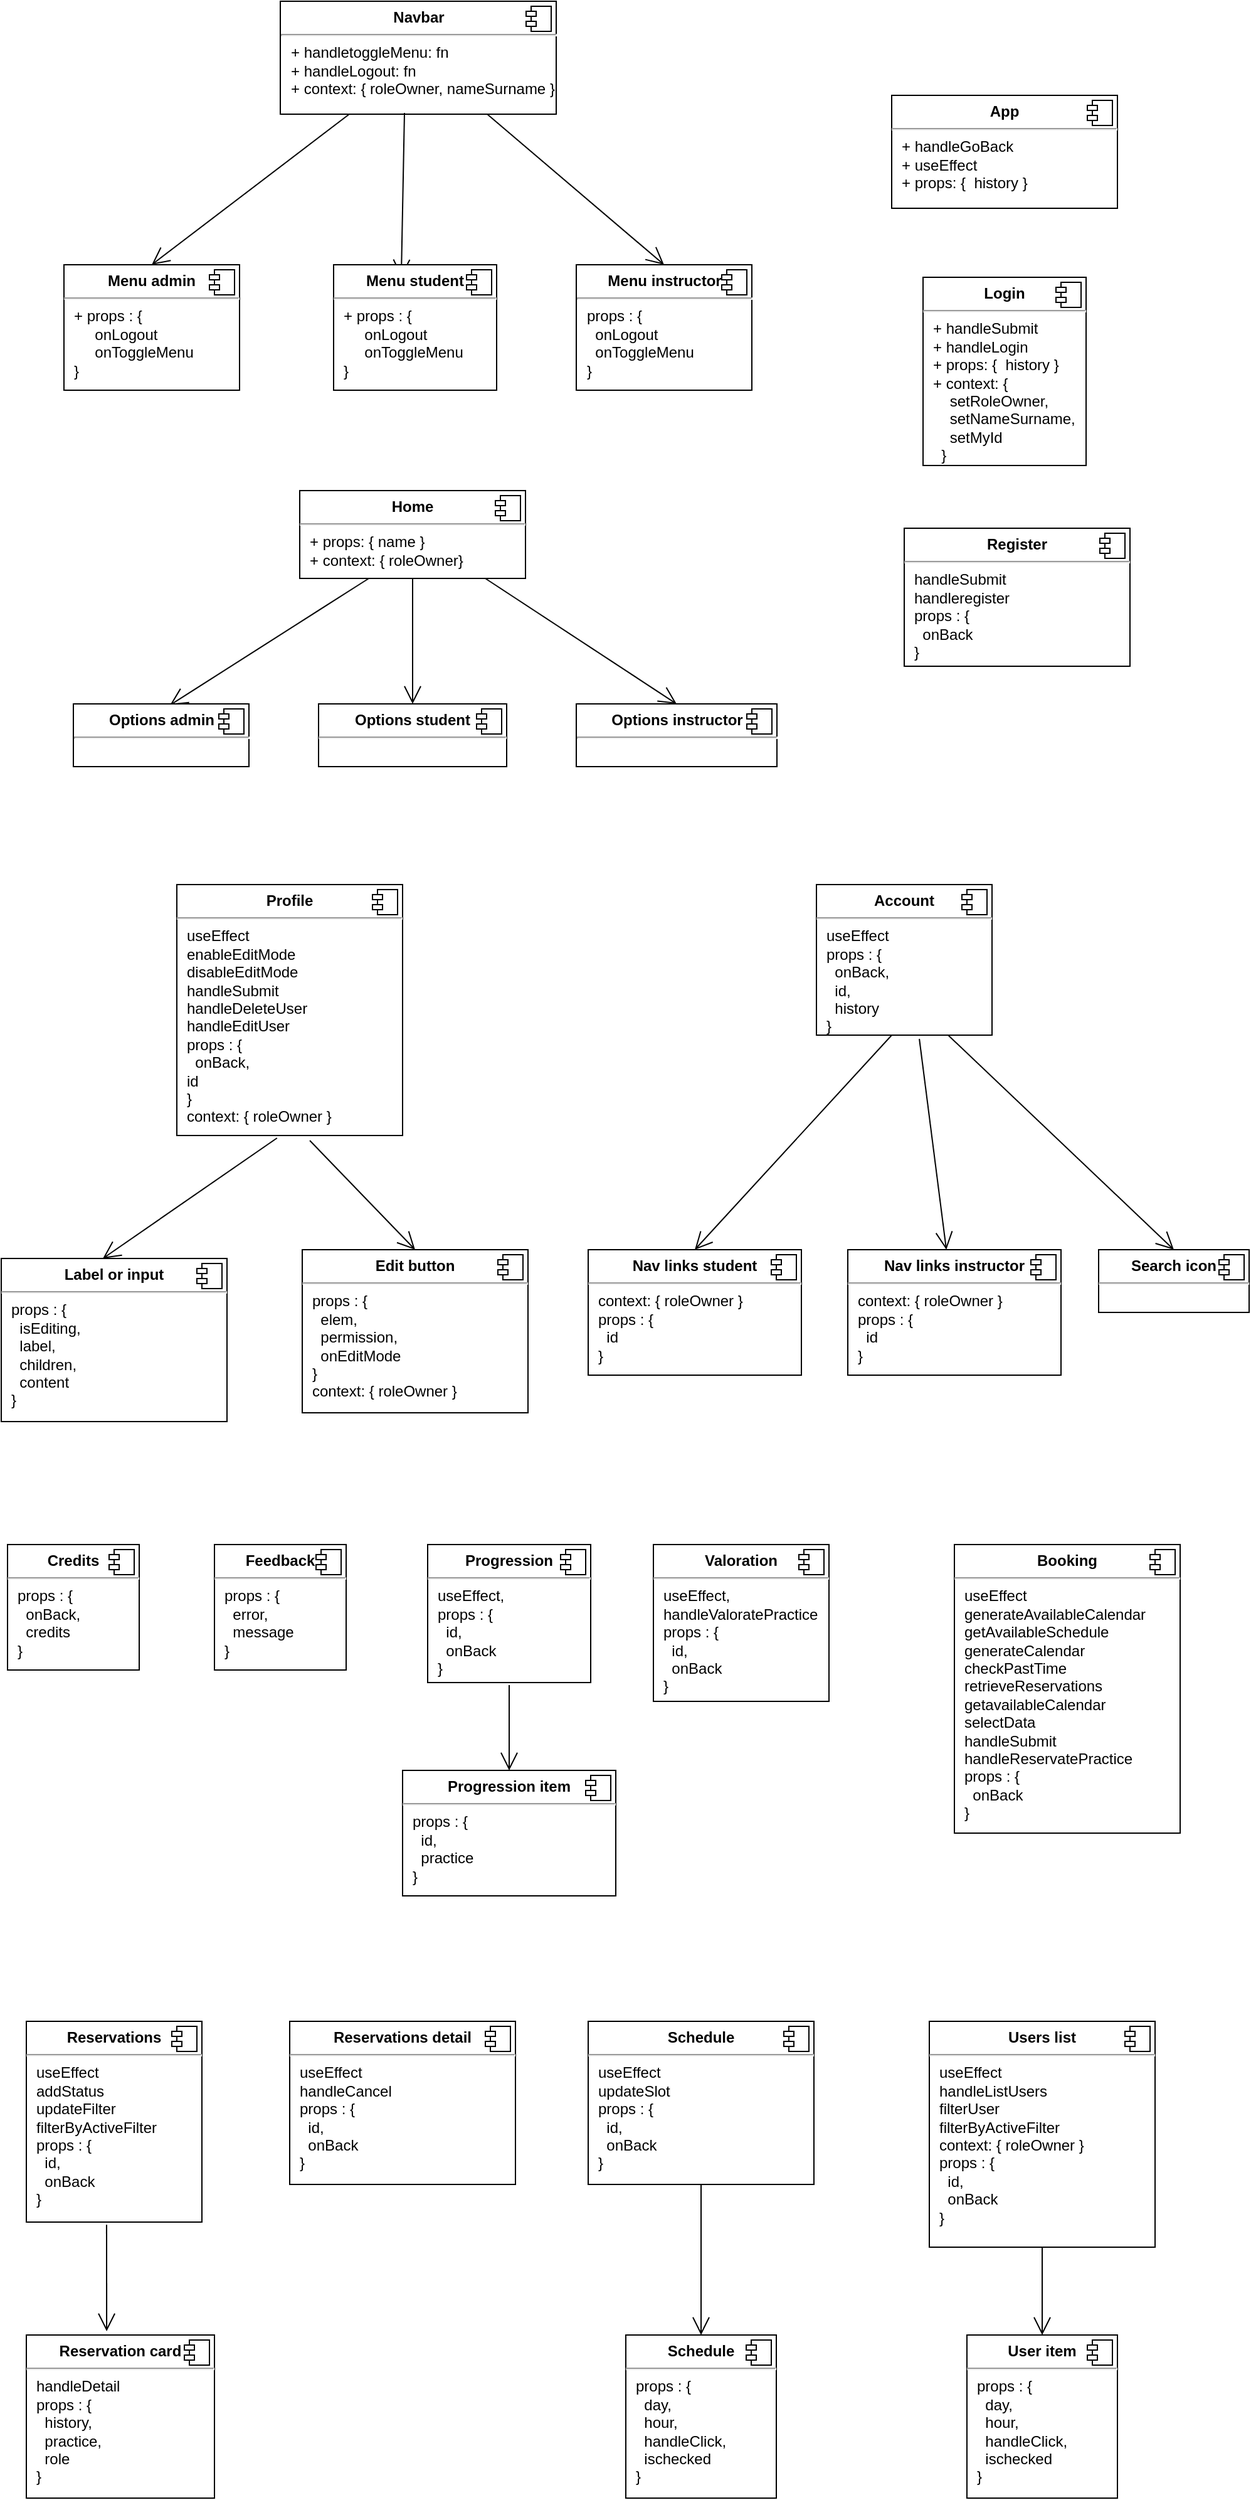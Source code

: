 <mxfile version="12.3.9" type="device" pages="1"><diagram id="Z98VoYcjGUyBBibV0hMM" name="Page-1"><mxGraphModel dx="2235" dy="1906" grid="1" gridSize="10" guides="1" tooltips="1" connect="1" arrows="1" fold="1" page="1" pageScale="1" pageWidth="827" pageHeight="1169" math="0" shadow="0"><root><mxCell id="0"/><mxCell id="1" parent="0"/><mxCell id="elDL3spGM0Mf7n4OHdPi-2" value="&lt;p style=&quot;margin: 0px ; margin-top: 6px ; text-align: center&quot;&gt;&lt;b&gt;Navbar&lt;/b&gt;&lt;/p&gt;&lt;hr&gt;&lt;p style=&quot;margin: 0px ; margin-left: 8px&quot;&gt;+ handletoggleMenu: fn&lt;br&gt;+ handleLogout: fn&lt;/p&gt;&lt;p style=&quot;margin: 0px ; margin-left: 8px&quot;&gt;+ context: { roleOwner, nameSurname }&lt;/p&gt;" style="align=left;overflow=fill;html=1;" vertex="1" parent="1"><mxGeometry x="82.5" y="-120" width="220" height="90" as="geometry"/></mxCell><mxCell id="elDL3spGM0Mf7n4OHdPi-3" value="" style="shape=component;jettyWidth=8;jettyHeight=4;" vertex="1" parent="elDL3spGM0Mf7n4OHdPi-2"><mxGeometry x="1" width="20" height="20" relative="1" as="geometry"><mxPoint x="-24" y="4" as="offset"/></mxGeometry></mxCell><mxCell id="elDL3spGM0Mf7n4OHdPi-24" value="" style="endArrow=open;endFill=1;endSize=12;html=1;exitX=0.45;exitY=0.989;exitDx=0;exitDy=0;exitPerimeter=0;entryX=0.415;entryY=0.1;entryDx=0;entryDy=0;entryPerimeter=0;" edge="1" parent="1" source="elDL3spGM0Mf7n4OHdPi-2" target="elDL3spGM0Mf7n4OHdPi-60"><mxGeometry width="160" relative="1" as="geometry"><mxPoint x="20" y="290" as="sourcePoint"/><mxPoint x="180" y="170" as="targetPoint"/></mxGeometry></mxCell><mxCell id="elDL3spGM0Mf7n4OHdPi-25" value="" style="endArrow=open;endFill=1;endSize=12;html=1;exitX=0.25;exitY=1;exitDx=0;exitDy=0;entryX=0.5;entryY=0;entryDx=0;entryDy=0;" edge="1" parent="1" source="elDL3spGM0Mf7n4OHdPi-2" target="elDL3spGM0Mf7n4OHdPi-66"><mxGeometry width="160" relative="1" as="geometry"><mxPoint x="20" y="310" as="sourcePoint"/><mxPoint x="70" y="170" as="targetPoint"/></mxGeometry></mxCell><mxCell id="elDL3spGM0Mf7n4OHdPi-27" value="" style="endArrow=open;endFill=1;endSize=12;html=1;exitX=0.75;exitY=1;exitDx=0;exitDy=0;entryX=0.5;entryY=0;entryDx=0;entryDy=0;" edge="1" parent="1" source="elDL3spGM0Mf7n4OHdPi-2" target="elDL3spGM0Mf7n4OHdPi-62"><mxGeometry width="160" relative="1" as="geometry"><mxPoint x="191" y="129.01" as="sourcePoint"/><mxPoint x="290" y="170" as="targetPoint"/></mxGeometry></mxCell><mxCell id="elDL3spGM0Mf7n4OHdPi-28" value="&lt;p style=&quot;margin: 0px ; margin-top: 6px ; text-align: center&quot;&gt;&lt;b&gt;Home&lt;/b&gt;&lt;/p&gt;&lt;hr&gt;&lt;p style=&quot;margin: 0px ; margin-left: 8px&quot;&gt;+ props: { name }&lt;br&gt;&lt;/p&gt;&lt;p style=&quot;margin: 0px ; margin-left: 8px&quot;&gt;+ context: { roleOwner}&lt;/p&gt;" style="align=left;overflow=fill;html=1;" vertex="1" parent="1"><mxGeometry x="98" y="270" width="180" height="70" as="geometry"/></mxCell><mxCell id="elDL3spGM0Mf7n4OHdPi-29" value="" style="shape=component;jettyWidth=8;jettyHeight=4;" vertex="1" parent="elDL3spGM0Mf7n4OHdPi-28"><mxGeometry x="1" width="20" height="20" relative="1" as="geometry"><mxPoint x="-24" y="4" as="offset"/></mxGeometry></mxCell><mxCell id="elDL3spGM0Mf7n4OHdPi-51" value="" style="endArrow=open;endFill=1;endSize=12;html=1;exitX=0.306;exitY=1;exitDx=0;exitDy=0;entryX=0.55;entryY=0.02;entryDx=0;entryDy=0;entryPerimeter=0;exitPerimeter=0;" edge="1" parent="1" source="elDL3spGM0Mf7n4OHdPi-28" target="elDL3spGM0Mf7n4OHdPi-68"><mxGeometry width="160" relative="1" as="geometry"><mxPoint x="137.5" y="400" as="sourcePoint"/><mxPoint x="70" y="440" as="targetPoint"/></mxGeometry></mxCell><mxCell id="elDL3spGM0Mf7n4OHdPi-52" value="" style="endArrow=open;endFill=1;endSize=12;html=1;exitX=0.5;exitY=1;exitDx=0;exitDy=0;entryX=0.5;entryY=0;entryDx=0;entryDy=0;" edge="1" parent="1" source="elDL3spGM0Mf7n4OHdPi-28" target="elDL3spGM0Mf7n4OHdPi-72"><mxGeometry width="160" relative="1" as="geometry"><mxPoint x="195" y="400" as="sourcePoint"/><mxPoint x="195" y="440" as="targetPoint"/></mxGeometry></mxCell><mxCell id="elDL3spGM0Mf7n4OHdPi-53" value="" style="endArrow=open;endFill=1;endSize=12;html=1;exitX=0.822;exitY=1;exitDx=0;exitDy=0;entryX=0.5;entryY=0;entryDx=0;entryDy=0;exitPerimeter=0;" edge="1" parent="1" source="elDL3spGM0Mf7n4OHdPi-28" target="elDL3spGM0Mf7n4OHdPi-70"><mxGeometry width="160" relative="1" as="geometry"><mxPoint x="175" y="150" as="sourcePoint"/><mxPoint x="338" y="440" as="targetPoint"/></mxGeometry></mxCell><mxCell id="elDL3spGM0Mf7n4OHdPi-60" value="&lt;p style=&quot;margin: 0px ; margin-top: 6px ; text-align: center&quot;&gt;&lt;b&gt;Menu student&lt;/b&gt;&lt;/p&gt;&lt;hr&gt;&lt;p style=&quot;margin: 0px ; margin-left: 8px&quot;&gt;+ props : {&lt;/p&gt;&lt;p style=&quot;margin: 0px ; margin-left: 8px&quot;&gt;&amp;nbsp; &amp;nbsp; &amp;nbsp;onLogout&lt;/p&gt;&lt;p style=&quot;margin: 0px ; margin-left: 8px&quot;&gt;&amp;nbsp; &amp;nbsp; &amp;nbsp;onToggleMenu&lt;/p&gt;&lt;p style=&quot;margin: 0px ; margin-left: 8px&quot;&gt;}&lt;/p&gt;" style="align=left;overflow=fill;html=1;" vertex="1" parent="1"><mxGeometry x="125" y="90" width="130" height="100" as="geometry"/></mxCell><mxCell id="elDL3spGM0Mf7n4OHdPi-61" value="" style="shape=component;jettyWidth=8;jettyHeight=4;" vertex="1" parent="elDL3spGM0Mf7n4OHdPi-60"><mxGeometry x="1" width="20" height="20" relative="1" as="geometry"><mxPoint x="-24" y="4" as="offset"/></mxGeometry></mxCell><mxCell id="elDL3spGM0Mf7n4OHdPi-62" value="&lt;p style=&quot;margin: 0px ; margin-top: 6px ; text-align: center&quot;&gt;&lt;b&gt;Menu instructor&lt;/b&gt;&lt;/p&gt;&lt;hr&gt;&lt;p style=&quot;margin: 0px ; margin-left: 8px&quot;&gt;props : {&lt;/p&gt;&lt;p style=&quot;margin: 0px ; margin-left: 8px&quot;&gt;&amp;nbsp; onLogout&lt;/p&gt;&lt;p style=&quot;margin: 0px ; margin-left: 8px&quot;&gt;&amp;nbsp; onToggleMenu&lt;/p&gt;&lt;p style=&quot;margin: 0px ; margin-left: 8px&quot;&gt;}&lt;/p&gt;" style="align=left;overflow=fill;html=1;" vertex="1" parent="1"><mxGeometry x="318.5" y="90" width="140" height="100" as="geometry"/></mxCell><mxCell id="elDL3spGM0Mf7n4OHdPi-63" value="" style="shape=component;jettyWidth=8;jettyHeight=4;" vertex="1" parent="elDL3spGM0Mf7n4OHdPi-62"><mxGeometry x="1" width="20" height="20" relative="1" as="geometry"><mxPoint x="-24" y="4" as="offset"/></mxGeometry></mxCell><mxCell id="elDL3spGM0Mf7n4OHdPi-66" value="&lt;p style=&quot;margin: 0px ; margin-top: 6px ; text-align: center&quot;&gt;&lt;b&gt;Menu admin&lt;/b&gt;&lt;/p&gt;&lt;hr&gt;&lt;p style=&quot;margin: 0px ; margin-left: 8px&quot;&gt;+ props : {&lt;/p&gt;&lt;p style=&quot;margin: 0px ; margin-left: 8px&quot;&gt;&amp;nbsp; &amp;nbsp; &amp;nbsp;onLogout&lt;/p&gt;&lt;p style=&quot;margin: 0px ; margin-left: 8px&quot;&gt;&amp;nbsp; &amp;nbsp; &amp;nbsp;onToggleMenu&lt;/p&gt;&lt;p style=&quot;margin: 0px ; margin-left: 8px&quot;&gt;}&lt;/p&gt;" style="align=left;overflow=fill;html=1;" vertex="1" parent="1"><mxGeometry x="-90" y="90" width="140" height="100" as="geometry"/></mxCell><mxCell id="elDL3spGM0Mf7n4OHdPi-67" value="" style="shape=component;jettyWidth=8;jettyHeight=4;" vertex="1" parent="elDL3spGM0Mf7n4OHdPi-66"><mxGeometry x="1" width="20" height="20" relative="1" as="geometry"><mxPoint x="-24" y="4" as="offset"/></mxGeometry></mxCell><mxCell id="elDL3spGM0Mf7n4OHdPi-68" value="&lt;p style=&quot;margin: 0px ; margin-top: 6px ; text-align: center&quot;&gt;&lt;b&gt;Options admin&lt;/b&gt;&lt;/p&gt;&lt;hr&gt;&lt;p style=&quot;margin: 0px ; margin-left: 8px&quot;&gt;&lt;br&gt;&lt;/p&gt;" style="align=left;overflow=fill;html=1;" vertex="1" parent="1"><mxGeometry x="-82.5" y="440" width="140" height="50" as="geometry"/></mxCell><mxCell id="elDL3spGM0Mf7n4OHdPi-69" value="" style="shape=component;jettyWidth=8;jettyHeight=4;" vertex="1" parent="elDL3spGM0Mf7n4OHdPi-68"><mxGeometry x="1" width="20" height="20" relative="1" as="geometry"><mxPoint x="-24" y="4" as="offset"/></mxGeometry></mxCell><mxCell id="elDL3spGM0Mf7n4OHdPi-70" value="&lt;p style=&quot;margin: 0px ; margin-top: 6px ; text-align: center&quot;&gt;&lt;b&gt;Options instructor&lt;/b&gt;&lt;/p&gt;&lt;hr&gt;&lt;p style=&quot;margin: 0px ; margin-left: 8px&quot;&gt;&lt;br&gt;&lt;/p&gt;" style="align=left;overflow=fill;html=1;" vertex="1" parent="1"><mxGeometry x="318.5" y="440" width="160" height="50" as="geometry"/></mxCell><mxCell id="elDL3spGM0Mf7n4OHdPi-71" value="" style="shape=component;jettyWidth=8;jettyHeight=4;" vertex="1" parent="elDL3spGM0Mf7n4OHdPi-70"><mxGeometry x="1" width="20" height="20" relative="1" as="geometry"><mxPoint x="-24" y="4" as="offset"/></mxGeometry></mxCell><mxCell id="elDL3spGM0Mf7n4OHdPi-72" value="&lt;p style=&quot;margin: 0px ; margin-top: 6px ; text-align: center&quot;&gt;&lt;b&gt;Options student&lt;/b&gt;&lt;/p&gt;&lt;hr&gt;&lt;p style=&quot;margin: 0px ; margin-left: 8px&quot;&gt;&lt;br&gt;&lt;/p&gt;" style="align=left;overflow=fill;html=1;" vertex="1" parent="1"><mxGeometry x="113" y="440" width="150" height="50" as="geometry"/></mxCell><mxCell id="elDL3spGM0Mf7n4OHdPi-73" value="" style="shape=component;jettyWidth=8;jettyHeight=4;" vertex="1" parent="elDL3spGM0Mf7n4OHdPi-72"><mxGeometry x="1" width="20" height="20" relative="1" as="geometry"><mxPoint x="-24" y="4" as="offset"/></mxGeometry></mxCell><mxCell id="elDL3spGM0Mf7n4OHdPi-75" value="&lt;p style=&quot;margin: 0px ; margin-top: 6px ; text-align: center&quot;&gt;&lt;b&gt;Login&lt;/b&gt;&lt;/p&gt;&lt;hr&gt;&lt;p style=&quot;margin: 0px ; margin-left: 8px&quot;&gt;+ handleSubmit&lt;/p&gt;&lt;p style=&quot;margin: 0px ; margin-left: 8px&quot;&gt;+ handleLogin&lt;/p&gt;&lt;p style=&quot;margin: 0px ; margin-left: 8px&quot;&gt;+ props: {&amp;nbsp; history }&lt;br&gt;&lt;/p&gt;&lt;p style=&quot;margin: 0px ; margin-left: 8px&quot;&gt;+ context: {&lt;/p&gt;&lt;p style=&quot;margin: 0px ; margin-left: 8px&quot;&gt;&amp;nbsp; &amp;nbsp; setRoleOwner,&lt;/p&gt;&lt;p style=&quot;margin: 0px ; margin-left: 8px&quot;&gt;&amp;nbsp; &amp;nbsp; setNameSurname,&lt;/p&gt;&lt;p style=&quot;margin: 0px ; margin-left: 8px&quot;&gt;&amp;nbsp; &amp;nbsp; setMyId&lt;/p&gt;&lt;p style=&quot;margin: 0px ; margin-left: 8px&quot;&gt;&amp;nbsp; }&lt;/p&gt;" style="align=left;overflow=fill;html=1;" vertex="1" parent="1"><mxGeometry x="595" y="100" width="130" height="150" as="geometry"/></mxCell><mxCell id="elDL3spGM0Mf7n4OHdPi-76" value="" style="shape=component;jettyWidth=8;jettyHeight=4;" vertex="1" parent="elDL3spGM0Mf7n4OHdPi-75"><mxGeometry x="1" width="20" height="20" relative="1" as="geometry"><mxPoint x="-24" y="4" as="offset"/></mxGeometry></mxCell><mxCell id="elDL3spGM0Mf7n4OHdPi-77" value="&lt;p style=&quot;margin: 0px ; margin-top: 6px ; text-align: center&quot;&gt;&lt;b&gt;App&lt;/b&gt;&lt;/p&gt;&lt;hr&gt;&lt;p style=&quot;margin: 0px ; margin-left: 8px&quot;&gt;+ handleGoBack&lt;/p&gt;&lt;p style=&quot;margin: 0px ; margin-left: 8px&quot;&gt;+ useEffect&lt;/p&gt;&lt;p style=&quot;margin: 0px ; margin-left: 8px&quot;&gt;+ props: {&amp;nbsp; history }&lt;br&gt;&lt;/p&gt;&lt;p style=&quot;margin: 0px ; margin-left: 8px&quot;&gt;&lt;br&gt;&lt;/p&gt;" style="align=left;overflow=fill;html=1;" vertex="1" parent="1"><mxGeometry x="570" y="-45" width="180" height="90" as="geometry"/></mxCell><mxCell id="elDL3spGM0Mf7n4OHdPi-78" value="" style="shape=component;jettyWidth=8;jettyHeight=4;" vertex="1" parent="elDL3spGM0Mf7n4OHdPi-77"><mxGeometry x="1" width="20" height="20" relative="1" as="geometry"><mxPoint x="-24" y="4" as="offset"/></mxGeometry></mxCell><mxCell id="elDL3spGM0Mf7n4OHdPi-82" value="&lt;p style=&quot;margin: 0px ; margin-top: 6px ; text-align: center&quot;&gt;&lt;b&gt;Register&lt;/b&gt;&lt;/p&gt;&lt;hr&gt;&lt;p style=&quot;margin: 0px 0px 0px 8px&quot;&gt;handleSubmit&lt;/p&gt;&lt;p style=&quot;margin: 0px 0px 0px 8px&quot;&gt;handleregister&lt;/p&gt;&lt;p style=&quot;margin: 0px 0px 0px 8px&quot;&gt;props : {&lt;/p&gt;&lt;p style=&quot;margin: 0px 0px 0px 8px&quot;&gt;&amp;nbsp; onBack&lt;/p&gt;&lt;p style=&quot;margin: 0px 0px 0px 8px&quot;&gt;}&lt;/p&gt;&lt;p style=&quot;margin: 0px ; margin-left: 8px&quot;&gt;&lt;br&gt;&lt;/p&gt;" style="align=left;overflow=fill;html=1;" vertex="1" parent="1"><mxGeometry x="580" y="300" width="180" height="110" as="geometry"/></mxCell><mxCell id="elDL3spGM0Mf7n4OHdPi-83" value="" style="shape=component;jettyWidth=8;jettyHeight=4;" vertex="1" parent="elDL3spGM0Mf7n4OHdPi-82"><mxGeometry x="1" width="20" height="20" relative="1" as="geometry"><mxPoint x="-24" y="4" as="offset"/></mxGeometry></mxCell><mxCell id="elDL3spGM0Mf7n4OHdPi-84" value="&lt;p style=&quot;margin: 0px ; margin-top: 6px ; text-align: center&quot;&gt;&lt;b&gt;Account&lt;/b&gt;&lt;/p&gt;&lt;hr&gt;&lt;p style=&quot;margin: 0px 0px 0px 8px&quot;&gt;useEffect&lt;/p&gt;&lt;p style=&quot;margin: 0px 0px 0px 8px&quot;&gt;props : {&lt;/p&gt;&lt;p style=&quot;margin: 0px 0px 0px 8px&quot;&gt;&amp;nbsp; onBack,&lt;/p&gt;&lt;p style=&quot;margin: 0px 0px 0px 8px&quot;&gt;&amp;nbsp; id,&lt;/p&gt;&lt;p style=&quot;margin: 0px 0px 0px 8px&quot;&gt;&amp;nbsp; history&lt;/p&gt;&lt;p style=&quot;margin: 0px 0px 0px 8px&quot;&gt;}&lt;/p&gt;&lt;p style=&quot;margin: 0px ; margin-left: 8px&quot;&gt;&lt;br&gt;&lt;/p&gt;" style="align=left;overflow=fill;html=1;" vertex="1" parent="1"><mxGeometry x="510" y="584" width="140" height="120" as="geometry"/></mxCell><mxCell id="elDL3spGM0Mf7n4OHdPi-85" value="" style="shape=component;jettyWidth=8;jettyHeight=4;" vertex="1" parent="elDL3spGM0Mf7n4OHdPi-84"><mxGeometry x="1" width="20" height="20" relative="1" as="geometry"><mxPoint x="-24" y="4" as="offset"/></mxGeometry></mxCell><mxCell id="elDL3spGM0Mf7n4OHdPi-86" value="&lt;p style=&quot;margin: 0px ; margin-top: 6px ; text-align: center&quot;&gt;&lt;b&gt;Nav links student&lt;/b&gt;&lt;/p&gt;&lt;hr&gt;&lt;p style=&quot;margin: 0px 0px 0px 8px&quot;&gt;&lt;span&gt;context: { roleOwner }&lt;/span&gt;&lt;/p&gt;&lt;p style=&quot;margin: 0px 0px 0px 8px&quot;&gt;&lt;span&gt;props : {&lt;/span&gt;&lt;br&gt;&lt;/p&gt;&lt;p style=&quot;margin: 0px 0px 0px 8px&quot;&gt;&amp;nbsp; id&lt;/p&gt;&lt;p style=&quot;margin: 0px 0px 0px 8px&quot;&gt;}&lt;/p&gt;&lt;p style=&quot;margin: 0px ; margin-left: 8px&quot;&gt;&lt;br&gt;&lt;/p&gt;" style="align=left;overflow=fill;html=1;" vertex="1" parent="1"><mxGeometry x="328" y="875" width="170" height="100" as="geometry"/></mxCell><mxCell id="elDL3spGM0Mf7n4OHdPi-87" value="" style="shape=component;jettyWidth=8;jettyHeight=4;" vertex="1" parent="elDL3spGM0Mf7n4OHdPi-86"><mxGeometry x="1" width="20" height="20" relative="1" as="geometry"><mxPoint x="-24" y="4" as="offset"/></mxGeometry></mxCell><mxCell id="elDL3spGM0Mf7n4OHdPi-88" value="&lt;p style=&quot;margin: 0px ; margin-top: 6px ; text-align: center&quot;&gt;&lt;b&gt;Nav links instructor&lt;/b&gt;&lt;/p&gt;&lt;hr&gt;&lt;p style=&quot;margin: 0px 0px 0px 8px&quot;&gt;&lt;span&gt;context: { roleOwner }&lt;/span&gt;&lt;/p&gt;&lt;p style=&quot;margin: 0px 0px 0px 8px&quot;&gt;&lt;span&gt;props : {&lt;/span&gt;&lt;br&gt;&lt;/p&gt;&lt;p style=&quot;margin: 0px 0px 0px 8px&quot;&gt;&amp;nbsp; id&lt;/p&gt;&lt;p style=&quot;margin: 0px 0px 0px 8px&quot;&gt;}&lt;/p&gt;&lt;p style=&quot;margin: 0px ; margin-left: 8px&quot;&gt;&lt;br&gt;&lt;/p&gt;" style="align=left;overflow=fill;html=1;" vertex="1" parent="1"><mxGeometry x="535" y="875" width="170" height="100" as="geometry"/></mxCell><mxCell id="elDL3spGM0Mf7n4OHdPi-89" value="" style="shape=component;jettyWidth=8;jettyHeight=4;" vertex="1" parent="elDL3spGM0Mf7n4OHdPi-88"><mxGeometry x="1" width="20" height="20" relative="1" as="geometry"><mxPoint x="-24" y="4" as="offset"/></mxGeometry></mxCell><mxCell id="elDL3spGM0Mf7n4OHdPi-90" value="" style="endArrow=open;endFill=1;endSize=12;html=1;exitX=0.429;exitY=1;exitDx=0;exitDy=0;exitPerimeter=0;entryX=0.5;entryY=0;entryDx=0;entryDy=0;" edge="1" parent="1" source="elDL3spGM0Mf7n4OHdPi-84" target="elDL3spGM0Mf7n4OHdPi-86"><mxGeometry width="160" relative="1" as="geometry"><mxPoint x="170" y="820" as="sourcePoint"/><mxPoint x="330" y="820" as="targetPoint"/></mxGeometry></mxCell><mxCell id="elDL3spGM0Mf7n4OHdPi-91" value="" style="endArrow=open;endFill=1;endSize=12;html=1;exitX=0.586;exitY=1.025;exitDx=0;exitDy=0;exitPerimeter=0;" edge="1" parent="1" source="elDL3spGM0Mf7n4OHdPi-84" target="elDL3spGM0Mf7n4OHdPi-88"><mxGeometry width="160" relative="1" as="geometry"><mxPoint x="170" y="820" as="sourcePoint"/><mxPoint x="330" y="820" as="targetPoint"/></mxGeometry></mxCell><mxCell id="elDL3spGM0Mf7n4OHdPi-92" value="&lt;p style=&quot;margin: 0px ; margin-top: 6px ; text-align: center&quot;&gt;&lt;b&gt;Search icon&lt;/b&gt;&lt;/p&gt;&lt;hr&gt;&lt;p style=&quot;margin: 0px 0px 0px 8px&quot;&gt;&lt;br&gt;&lt;/p&gt;&lt;p style=&quot;margin: 0px ; margin-left: 8px&quot;&gt;&lt;br&gt;&lt;/p&gt;" style="align=left;overflow=fill;html=1;" vertex="1" parent="1"><mxGeometry x="735" y="875" width="120" height="50" as="geometry"/></mxCell><mxCell id="elDL3spGM0Mf7n4OHdPi-93" value="" style="shape=component;jettyWidth=8;jettyHeight=4;" vertex="1" parent="elDL3spGM0Mf7n4OHdPi-92"><mxGeometry x="1" width="20" height="20" relative="1" as="geometry"><mxPoint x="-24" y="4" as="offset"/></mxGeometry></mxCell><mxCell id="elDL3spGM0Mf7n4OHdPi-94" value="" style="endArrow=open;endFill=1;endSize=12;html=1;exitX=0.75;exitY=1;exitDx=0;exitDy=0;entryX=0.5;entryY=0;entryDx=0;entryDy=0;" edge="1" parent="1" source="elDL3spGM0Mf7n4OHdPi-84" target="elDL3spGM0Mf7n4OHdPi-92"><mxGeometry width="160" relative="1" as="geometry"><mxPoint x="290" y="820" as="sourcePoint"/><mxPoint x="450" y="820" as="targetPoint"/></mxGeometry></mxCell><mxCell id="elDL3spGM0Mf7n4OHdPi-98" value="&lt;p style=&quot;margin: 0px ; margin-top: 6px ; text-align: center&quot;&gt;&lt;b&gt;Profile&lt;/b&gt;&lt;/p&gt;&lt;hr&gt;&lt;p style=&quot;margin: 0px 0px 0px 8px&quot;&gt;useEffect&lt;/p&gt;&lt;p style=&quot;margin: 0px 0px 0px 8px&quot;&gt;enableEditMode&lt;/p&gt;&lt;p style=&quot;margin: 0px 0px 0px 8px&quot;&gt;disableEditMode&lt;/p&gt;&lt;p style=&quot;margin: 0px 0px 0px 8px&quot;&gt;handleSubmit&lt;/p&gt;&lt;p style=&quot;margin: 0px 0px 0px 8px&quot;&gt;handleDeleteUser&lt;/p&gt;&lt;p style=&quot;margin: 0px 0px 0px 8px&quot;&gt;handleEditUser&lt;/p&gt;&lt;p style=&quot;margin: 0px 0px 0px 8px&quot;&gt;props : {&lt;/p&gt;&lt;p style=&quot;margin: 0px 0px 0px 8px&quot;&gt;&amp;nbsp; onBack,&lt;/p&gt;&lt;p style=&quot;margin: 0px 0px 0px 8px&quot;&gt;id&lt;/p&gt;&lt;p style=&quot;margin: 0px 0px 0px 8px&quot;&gt;}&lt;/p&gt;&lt;p style=&quot;margin: 0px 0px 0px 8px&quot;&gt;context: { roleOwner }&lt;/p&gt;&lt;p style=&quot;margin: 0px ; margin-left: 8px&quot;&gt;&lt;br&gt;&lt;/p&gt;" style="align=left;overflow=fill;html=1;" vertex="1" parent="1"><mxGeometry y="584" width="180" height="200" as="geometry"/></mxCell><mxCell id="elDL3spGM0Mf7n4OHdPi-99" value="" style="shape=component;jettyWidth=8;jettyHeight=4;" vertex="1" parent="elDL3spGM0Mf7n4OHdPi-98"><mxGeometry x="1" width="20" height="20" relative="1" as="geometry"><mxPoint x="-24" y="4" as="offset"/></mxGeometry></mxCell><mxCell id="elDL3spGM0Mf7n4OHdPi-100" value="&lt;p style=&quot;margin: 0px ; margin-top: 6px ; text-align: center&quot;&gt;&lt;b&gt;Edit button&lt;/b&gt;&lt;/p&gt;&lt;hr&gt;&lt;p style=&quot;margin: 0px 0px 0px 8px&quot;&gt;&lt;span&gt;props : {&lt;/span&gt;&lt;br&gt;&lt;/p&gt;&lt;p style=&quot;margin: 0px 0px 0px 8px&quot;&gt;&amp;nbsp; elem,&lt;/p&gt;&lt;p style=&quot;margin: 0px 0px 0px 8px&quot;&gt;&amp;nbsp; permission,&lt;/p&gt;&lt;p style=&quot;margin: 0px 0px 0px 8px&quot;&gt;&amp;nbsp; onEditMode&lt;/p&gt;&lt;p style=&quot;margin: 0px 0px 0px 8px&quot;&gt;}&lt;/p&gt;&lt;p style=&quot;margin: 0px 0px 0px 8px&quot;&gt;context: { roleOwner }&lt;/p&gt;&lt;p style=&quot;margin: 0px ; margin-left: 8px&quot;&gt;&lt;br&gt;&lt;/p&gt;" style="align=left;overflow=fill;html=1;" vertex="1" parent="1"><mxGeometry x="100" y="875" width="180" height="130" as="geometry"/></mxCell><mxCell id="elDL3spGM0Mf7n4OHdPi-101" value="" style="shape=component;jettyWidth=8;jettyHeight=4;" vertex="1" parent="elDL3spGM0Mf7n4OHdPi-100"><mxGeometry x="1" width="20" height="20" relative="1" as="geometry"><mxPoint x="-24" y="4" as="offset"/></mxGeometry></mxCell><mxCell id="elDL3spGM0Mf7n4OHdPi-102" value="&lt;p style=&quot;margin: 0px ; margin-top: 6px ; text-align: center&quot;&gt;&lt;b&gt;Label or input&lt;/b&gt;&lt;/p&gt;&lt;hr&gt;&lt;p style=&quot;margin: 0px 0px 0px 8px&quot;&gt;&lt;span&gt;props : {&lt;/span&gt;&lt;br&gt;&lt;/p&gt;&lt;p style=&quot;margin: 0px 0px 0px 8px&quot;&gt;&amp;nbsp; isEditing,&lt;/p&gt;&lt;p style=&quot;margin: 0px 0px 0px 8px&quot;&gt;&amp;nbsp; label,&lt;/p&gt;&lt;p style=&quot;margin: 0px 0px 0px 8px&quot;&gt;&amp;nbsp; children,&lt;/p&gt;&lt;p style=&quot;margin: 0px 0px 0px 8px&quot;&gt;&amp;nbsp; content&lt;/p&gt;&lt;p style=&quot;margin: 0px 0px 0px 8px&quot;&gt;}&lt;/p&gt;&lt;p style=&quot;margin: 0px 0px 0px 8px&quot;&gt;&lt;br&gt;&lt;/p&gt;&lt;p style=&quot;margin: 0px ; margin-left: 8px&quot;&gt;&lt;br&gt;&lt;/p&gt;" style="align=left;overflow=fill;html=1;" vertex="1" parent="1"><mxGeometry x="-140" y="882" width="180" height="130" as="geometry"/></mxCell><mxCell id="elDL3spGM0Mf7n4OHdPi-103" value="" style="shape=component;jettyWidth=8;jettyHeight=4;" vertex="1" parent="elDL3spGM0Mf7n4OHdPi-102"><mxGeometry x="1" width="20" height="20" relative="1" as="geometry"><mxPoint x="-24" y="4" as="offset"/></mxGeometry></mxCell><mxCell id="elDL3spGM0Mf7n4OHdPi-104" value="" style="endArrow=open;endFill=1;endSize=12;html=1;exitX=0.444;exitY=1.01;exitDx=0;exitDy=0;exitPerimeter=0;entryX=0.45;entryY=0;entryDx=0;entryDy=0;entryPerimeter=0;" edge="1" parent="1" source="elDL3spGM0Mf7n4OHdPi-98" target="elDL3spGM0Mf7n4OHdPi-102"><mxGeometry width="160" relative="1" as="geometry"><mxPoint x="-50" y="1290" as="sourcePoint"/><mxPoint x="110" y="1290" as="targetPoint"/></mxGeometry></mxCell><mxCell id="elDL3spGM0Mf7n4OHdPi-105" value="" style="endArrow=open;endFill=1;endSize=12;html=1;exitX=0.589;exitY=1.02;exitDx=0;exitDy=0;exitPerimeter=0;entryX=0.5;entryY=0;entryDx=0;entryDy=0;" edge="1" parent="1" source="elDL3spGM0Mf7n4OHdPi-98" target="elDL3spGM0Mf7n4OHdPi-100"><mxGeometry width="160" relative="1" as="geometry"><mxPoint x="-50" y="1290" as="sourcePoint"/><mxPoint x="110" y="1290" as="targetPoint"/></mxGeometry></mxCell><mxCell id="elDL3spGM0Mf7n4OHdPi-106" value="&lt;p style=&quot;margin: 0px ; margin-top: 6px ; text-align: center&quot;&gt;&lt;b&gt;Credits&lt;/b&gt;&lt;/p&gt;&lt;hr&gt;&lt;p style=&quot;margin: 0px 0px 0px 8px&quot;&gt;&lt;span&gt;props : {&lt;/span&gt;&lt;br&gt;&lt;/p&gt;&lt;p style=&quot;margin: 0px 0px 0px 8px&quot;&gt;&amp;nbsp; onBack,&lt;/p&gt;&lt;p style=&quot;margin: 0px 0px 0px 8px&quot;&gt;&amp;nbsp; credits&lt;/p&gt;&lt;p style=&quot;margin: 0px 0px 0px 8px&quot;&gt;}&lt;/p&gt;&lt;p style=&quot;margin: 0px ; margin-left: 8px&quot;&gt;&lt;br&gt;&lt;/p&gt;" style="align=left;overflow=fill;html=1;" vertex="1" parent="1"><mxGeometry x="-135" y="1110" width="105" height="100" as="geometry"/></mxCell><mxCell id="elDL3spGM0Mf7n4OHdPi-107" value="" style="shape=component;jettyWidth=8;jettyHeight=4;" vertex="1" parent="elDL3spGM0Mf7n4OHdPi-106"><mxGeometry x="1" width="20" height="20" relative="1" as="geometry"><mxPoint x="-24" y="4" as="offset"/></mxGeometry></mxCell><mxCell id="elDL3spGM0Mf7n4OHdPi-108" value="&lt;p style=&quot;margin: 0px ; margin-top: 6px ; text-align: center&quot;&gt;&lt;b&gt;Booking&lt;/b&gt;&lt;/p&gt;&lt;hr&gt;&lt;p style=&quot;margin: 0px 0px 0px 8px&quot;&gt;useEffect&lt;/p&gt;&lt;p style=&quot;margin: 0px 0px 0px 8px&quot;&gt;generateAvailableCalendar&lt;/p&gt;&lt;p style=&quot;margin: 0px 0px 0px 8px&quot;&gt;getAvailableSchedule&lt;/p&gt;&lt;p style=&quot;margin: 0px 0px 0px 8px&quot;&gt;generateCalendar&lt;/p&gt;&lt;p style=&quot;margin: 0px 0px 0px 8px&quot;&gt;checkPastTime&lt;/p&gt;&lt;p style=&quot;margin: 0px 0px 0px 8px&quot;&gt;retrieveReservations&lt;/p&gt;&lt;p style=&quot;margin: 0px 0px 0px 8px&quot;&gt;getavailableCalendar&lt;/p&gt;&lt;p style=&quot;margin: 0px 0px 0px 8px&quot;&gt;selectData&lt;/p&gt;&lt;p style=&quot;margin: 0px 0px 0px 8px&quot;&gt;handleSubmit&lt;/p&gt;&lt;p style=&quot;margin: 0px 0px 0px 8px&quot;&gt;handleReservatePractice&lt;/p&gt;&lt;p style=&quot;margin: 0px 0px 0px 8px&quot;&gt;props : {&lt;/p&gt;&lt;p style=&quot;margin: 0px 0px 0px 8px&quot;&gt;&amp;nbsp; onBack&lt;/p&gt;&lt;p style=&quot;margin: 0px 0px 0px 8px&quot;&gt;}&lt;/p&gt;&lt;p style=&quot;margin: 0px ; margin-left: 8px&quot;&gt;&lt;br&gt;&lt;/p&gt;" style="align=left;overflow=fill;html=1;" vertex="1" parent="1"><mxGeometry x="620" y="1110" width="180" height="230" as="geometry"/></mxCell><mxCell id="elDL3spGM0Mf7n4OHdPi-109" value="" style="shape=component;jettyWidth=8;jettyHeight=4;" vertex="1" parent="elDL3spGM0Mf7n4OHdPi-108"><mxGeometry x="1" width="20" height="20" relative="1" as="geometry"><mxPoint x="-24" y="4" as="offset"/></mxGeometry></mxCell><mxCell id="elDL3spGM0Mf7n4OHdPi-113" value="&lt;p style=&quot;margin: 0px ; margin-top: 6px ; text-align: center&quot;&gt;&lt;b&gt;Feedback&lt;/b&gt;&lt;/p&gt;&lt;hr&gt;&lt;p style=&quot;margin: 0px 0px 0px 8px&quot;&gt;&lt;span&gt;props : {&lt;/span&gt;&lt;br&gt;&lt;/p&gt;&lt;p style=&quot;margin: 0px 0px 0px 8px&quot;&gt;&amp;nbsp; error,&lt;/p&gt;&lt;p style=&quot;margin: 0px 0px 0px 8px&quot;&gt;&amp;nbsp; message&lt;/p&gt;&lt;p style=&quot;margin: 0px 0px 0px 8px&quot;&gt;}&lt;/p&gt;&lt;p style=&quot;margin: 0px ; margin-left: 8px&quot;&gt;&lt;br&gt;&lt;/p&gt;" style="align=left;overflow=fill;html=1;" vertex="1" parent="1"><mxGeometry x="30" y="1110" width="105" height="100" as="geometry"/></mxCell><mxCell id="elDL3spGM0Mf7n4OHdPi-114" value="" style="shape=component;jettyWidth=8;jettyHeight=4;" vertex="1" parent="elDL3spGM0Mf7n4OHdPi-113"><mxGeometry x="1" width="20" height="20" relative="1" as="geometry"><mxPoint x="-24" y="4" as="offset"/></mxGeometry></mxCell><mxCell id="elDL3spGM0Mf7n4OHdPi-115" value="&lt;p style=&quot;margin: 0px ; margin-top: 6px ; text-align: center&quot;&gt;&lt;b&gt;Progression&lt;/b&gt;&lt;/p&gt;&lt;hr&gt;&lt;p style=&quot;margin: 0px 0px 0px 8px&quot;&gt;&lt;span&gt;useEffect,&lt;/span&gt;&lt;/p&gt;&lt;p style=&quot;margin: 0px 0px 0px 8px&quot;&gt;&lt;span&gt;props : {&lt;/span&gt;&lt;br&gt;&lt;/p&gt;&lt;p style=&quot;margin: 0px 0px 0px 8px&quot;&gt;&amp;nbsp; id,&lt;/p&gt;&lt;p style=&quot;margin: 0px 0px 0px 8px&quot;&gt;&amp;nbsp; onBack&lt;/p&gt;&lt;p style=&quot;margin: 0px 0px 0px 8px&quot;&gt;}&lt;/p&gt;&lt;p style=&quot;margin: 0px ; margin-left: 8px&quot;&gt;&lt;br&gt;&lt;/p&gt;" style="align=left;overflow=fill;html=1;" vertex="1" parent="1"><mxGeometry x="200" y="1110" width="130" height="110" as="geometry"/></mxCell><mxCell id="elDL3spGM0Mf7n4OHdPi-116" value="" style="shape=component;jettyWidth=8;jettyHeight=4;" vertex="1" parent="elDL3spGM0Mf7n4OHdPi-115"><mxGeometry x="1" width="20" height="20" relative="1" as="geometry"><mxPoint x="-24" y="4" as="offset"/></mxGeometry></mxCell><mxCell id="elDL3spGM0Mf7n4OHdPi-117" value="&lt;p style=&quot;margin: 0px ; margin-top: 6px ; text-align: center&quot;&gt;&lt;b&gt;Progression item&lt;/b&gt;&lt;/p&gt;&lt;hr&gt;&lt;p style=&quot;margin: 0px 0px 0px 8px&quot;&gt;&lt;span&gt;props : {&lt;/span&gt;&lt;br&gt;&lt;/p&gt;&lt;p style=&quot;margin: 0px 0px 0px 8px&quot;&gt;&amp;nbsp; id,&lt;/p&gt;&lt;p style=&quot;margin: 0px 0px 0px 8px&quot;&gt;&amp;nbsp; practice&lt;/p&gt;&lt;p style=&quot;margin: 0px 0px 0px 8px&quot;&gt;}&lt;/p&gt;&lt;p style=&quot;margin: 0px ; margin-left: 8px&quot;&gt;&lt;br&gt;&lt;/p&gt;" style="align=left;overflow=fill;html=1;" vertex="1" parent="1"><mxGeometry x="180" y="1290" width="170" height="100" as="geometry"/></mxCell><mxCell id="elDL3spGM0Mf7n4OHdPi-118" value="" style="shape=component;jettyWidth=8;jettyHeight=4;" vertex="1" parent="elDL3spGM0Mf7n4OHdPi-117"><mxGeometry x="1" width="20" height="20" relative="1" as="geometry"><mxPoint x="-24" y="4" as="offset"/></mxGeometry></mxCell><mxCell id="elDL3spGM0Mf7n4OHdPi-119" value="" style="endArrow=open;endFill=1;endSize=12;html=1;entryX=0.5;entryY=0;entryDx=0;entryDy=0;" edge="1" parent="1" target="elDL3spGM0Mf7n4OHdPi-117"><mxGeometry width="160" relative="1" as="geometry"><mxPoint x="265" y="1222" as="sourcePoint"/><mxPoint x="350" y="1440" as="targetPoint"/></mxGeometry></mxCell><mxCell id="elDL3spGM0Mf7n4OHdPi-123" value="&lt;p style=&quot;margin: 0px ; margin-top: 6px ; text-align: center&quot;&gt;&lt;b&gt;Valoration&lt;/b&gt;&lt;/p&gt;&lt;hr&gt;&lt;p style=&quot;margin: 0px 0px 0px 8px&quot;&gt;&lt;span&gt;useEffect,&lt;/span&gt;&lt;/p&gt;&lt;p style=&quot;margin: 0px 0px 0px 8px&quot;&gt;&lt;span&gt;handleValoratePractice&lt;/span&gt;&lt;/p&gt;&lt;p style=&quot;margin: 0px 0px 0px 8px&quot;&gt;&lt;span&gt;props : {&lt;/span&gt;&lt;br&gt;&lt;/p&gt;&lt;p style=&quot;margin: 0px 0px 0px 8px&quot;&gt;&amp;nbsp; id,&lt;/p&gt;&lt;p style=&quot;margin: 0px 0px 0px 8px&quot;&gt;&amp;nbsp; onBack&lt;/p&gt;&lt;p style=&quot;margin: 0px 0px 0px 8px&quot;&gt;}&lt;/p&gt;&lt;p style=&quot;margin: 0px ; margin-left: 8px&quot;&gt;&lt;br&gt;&lt;/p&gt;" style="align=left;overflow=fill;html=1;" vertex="1" parent="1"><mxGeometry x="380" y="1110" width="140" height="125" as="geometry"/></mxCell><mxCell id="elDL3spGM0Mf7n4OHdPi-124" value="" style="shape=component;jettyWidth=8;jettyHeight=4;" vertex="1" parent="elDL3spGM0Mf7n4OHdPi-123"><mxGeometry x="1" width="20" height="20" relative="1" as="geometry"><mxPoint x="-24" y="4" as="offset"/></mxGeometry></mxCell><mxCell id="elDL3spGM0Mf7n4OHdPi-125" value="&lt;p style=&quot;margin: 0px ; margin-top: 6px ; text-align: center&quot;&gt;&lt;b&gt;Reservations&lt;/b&gt;&lt;/p&gt;&lt;hr&gt;&lt;p style=&quot;margin: 0px 0px 0px 8px&quot;&gt;&lt;span&gt;useEffect&lt;/span&gt;&lt;/p&gt;&lt;p style=&quot;margin: 0px 0px 0px 8px&quot;&gt;&lt;span&gt;addStatus&lt;/span&gt;&lt;/p&gt;&lt;p style=&quot;margin: 0px 0px 0px 8px&quot;&gt;&lt;span&gt;updateFilter&lt;/span&gt;&lt;/p&gt;&lt;p style=&quot;margin: 0px 0px 0px 8px&quot;&gt;&lt;span&gt;filterByActiveFilter&lt;/span&gt;&lt;/p&gt;&lt;p style=&quot;margin: 0px 0px 0px 8px&quot;&gt;&lt;span&gt;props : {&lt;/span&gt;&lt;br&gt;&lt;/p&gt;&lt;p style=&quot;margin: 0px 0px 0px 8px&quot;&gt;&amp;nbsp; id,&lt;/p&gt;&lt;p style=&quot;margin: 0px 0px 0px 8px&quot;&gt;&amp;nbsp; onBack&lt;/p&gt;&lt;p style=&quot;margin: 0px 0px 0px 8px&quot;&gt;}&lt;/p&gt;&lt;p style=&quot;margin: 0px ; margin-left: 8px&quot;&gt;&lt;br&gt;&lt;/p&gt;" style="align=left;overflow=fill;html=1;" vertex="1" parent="1"><mxGeometry x="-120" y="1490" width="140" height="160" as="geometry"/></mxCell><mxCell id="elDL3spGM0Mf7n4OHdPi-126" value="" style="shape=component;jettyWidth=8;jettyHeight=4;" vertex="1" parent="elDL3spGM0Mf7n4OHdPi-125"><mxGeometry x="1" width="20" height="20" relative="1" as="geometry"><mxPoint x="-24" y="4" as="offset"/></mxGeometry></mxCell><mxCell id="elDL3spGM0Mf7n4OHdPi-127" value="&lt;p style=&quot;margin: 0px ; margin-top: 6px ; text-align: center&quot;&gt;&lt;b&gt;Reservation card&lt;/b&gt;&lt;/p&gt;&lt;hr&gt;&lt;p style=&quot;margin: 0px 0px 0px 8px&quot;&gt;handleDetail&lt;/p&gt;&lt;p style=&quot;margin: 0px 0px 0px 8px&quot;&gt;&lt;span&gt;props : {&lt;/span&gt;&lt;br&gt;&lt;/p&gt;&lt;p style=&quot;margin: 0px 0px 0px 8px&quot;&gt;&amp;nbsp; history,&lt;/p&gt;&lt;p style=&quot;margin: 0px 0px 0px 8px&quot;&gt;&amp;nbsp; practice,&lt;/p&gt;&lt;p style=&quot;margin: 0px 0px 0px 8px&quot;&gt;&amp;nbsp; role&lt;/p&gt;&lt;p style=&quot;margin: 0px 0px 0px 8px&quot;&gt;}&lt;/p&gt;&lt;p style=&quot;margin: 0px ; margin-left: 8px&quot;&gt;&lt;br&gt;&lt;/p&gt;" style="align=left;overflow=fill;html=1;" vertex="1" parent="1"><mxGeometry x="-120" y="1740" width="150" height="130" as="geometry"/></mxCell><mxCell id="elDL3spGM0Mf7n4OHdPi-128" value="" style="shape=component;jettyWidth=8;jettyHeight=4;" vertex="1" parent="elDL3spGM0Mf7n4OHdPi-127"><mxGeometry x="1" width="20" height="20" relative="1" as="geometry"><mxPoint x="-24" y="4" as="offset"/></mxGeometry></mxCell><mxCell id="elDL3spGM0Mf7n4OHdPi-129" value="" style="endArrow=open;endFill=1;endSize=12;html=1;exitX=0.457;exitY=1.013;exitDx=0;exitDy=0;exitPerimeter=0;entryX=0.427;entryY=-0.023;entryDx=0;entryDy=0;entryPerimeter=0;" edge="1" parent="1" source="elDL3spGM0Mf7n4OHdPi-125" target="elDL3spGM0Mf7n4OHdPi-127"><mxGeometry width="160" relative="1" as="geometry"><mxPoint x="-50" y="1690" as="sourcePoint"/><mxPoint x="110" y="1690" as="targetPoint"/></mxGeometry></mxCell><mxCell id="elDL3spGM0Mf7n4OHdPi-130" value="&lt;p style=&quot;margin: 0px ; margin-top: 6px ; text-align: center&quot;&gt;&lt;b&gt;Reservations detail&lt;/b&gt;&lt;/p&gt;&lt;hr&gt;&lt;p style=&quot;margin: 0px 0px 0px 8px&quot;&gt;useEffect&lt;/p&gt;&lt;p style=&quot;margin: 0px 0px 0px 8px&quot;&gt;handleCancel&lt;/p&gt;&lt;p style=&quot;margin: 0px 0px 0px 8px&quot;&gt;&lt;span&gt;props : {&lt;/span&gt;&lt;br&gt;&lt;/p&gt;&lt;p style=&quot;margin: 0px 0px 0px 8px&quot;&gt;&amp;nbsp; id,&lt;/p&gt;&lt;p style=&quot;margin: 0px 0px 0px 8px&quot;&gt;&amp;nbsp; onBack&lt;/p&gt;&lt;p style=&quot;margin: 0px 0px 0px 8px&quot;&gt;}&lt;/p&gt;&lt;p style=&quot;margin: 0px ; margin-left: 8px&quot;&gt;&lt;br&gt;&lt;/p&gt;" style="align=left;overflow=fill;html=1;" vertex="1" parent="1"><mxGeometry x="90" y="1490" width="180" height="130" as="geometry"/></mxCell><mxCell id="elDL3spGM0Mf7n4OHdPi-131" value="" style="shape=component;jettyWidth=8;jettyHeight=4;" vertex="1" parent="elDL3spGM0Mf7n4OHdPi-130"><mxGeometry x="1" width="20" height="20" relative="1" as="geometry"><mxPoint x="-24" y="4" as="offset"/></mxGeometry></mxCell><mxCell id="elDL3spGM0Mf7n4OHdPi-132" value="&lt;p style=&quot;margin: 0px ; margin-top: 6px ; text-align: center&quot;&gt;&lt;b&gt;Schedule&lt;/b&gt;&lt;/p&gt;&lt;hr&gt;&lt;p style=&quot;margin: 0px 0px 0px 8px&quot;&gt;useEffect&lt;/p&gt;&lt;p style=&quot;margin: 0px 0px 0px 8px&quot;&gt;updateSlot&lt;/p&gt;&lt;p style=&quot;margin: 0px 0px 0px 8px&quot;&gt;&lt;span&gt;props : {&lt;/span&gt;&lt;br&gt;&lt;/p&gt;&lt;p style=&quot;margin: 0px 0px 0px 8px&quot;&gt;&amp;nbsp; id,&lt;/p&gt;&lt;p style=&quot;margin: 0px 0px 0px 8px&quot;&gt;&amp;nbsp; onBack&lt;/p&gt;&lt;p style=&quot;margin: 0px 0px 0px 8px&quot;&gt;}&lt;/p&gt;&lt;p style=&quot;margin: 0px ; margin-left: 8px&quot;&gt;&lt;br&gt;&lt;/p&gt;" style="align=left;overflow=fill;html=1;" vertex="1" parent="1"><mxGeometry x="328" y="1490" width="180" height="130" as="geometry"/></mxCell><mxCell id="elDL3spGM0Mf7n4OHdPi-133" value="" style="shape=component;jettyWidth=8;jettyHeight=4;" vertex="1" parent="elDL3spGM0Mf7n4OHdPi-132"><mxGeometry x="1" width="20" height="20" relative="1" as="geometry"><mxPoint x="-24" y="4" as="offset"/></mxGeometry></mxCell><mxCell id="elDL3spGM0Mf7n4OHdPi-134" value="&lt;p style=&quot;margin: 0px ; margin-top: 6px ; text-align: center&quot;&gt;&lt;b&gt;Schedule&lt;/b&gt;&lt;/p&gt;&lt;hr&gt;&lt;p style=&quot;margin: 0px 0px 0px 8px&quot;&gt;&lt;span&gt;props : {&lt;/span&gt;&lt;br&gt;&lt;/p&gt;&lt;p style=&quot;margin: 0px 0px 0px 8px&quot;&gt;&amp;nbsp; day,&lt;/p&gt;&lt;p style=&quot;margin: 0px 0px 0px 8px&quot;&gt;&amp;nbsp; hour,&lt;/p&gt;&lt;p style=&quot;margin: 0px 0px 0px 8px&quot;&gt;&amp;nbsp; handleClick,&lt;/p&gt;&lt;p style=&quot;margin: 0px 0px 0px 8px&quot;&gt;&amp;nbsp; ischecked&lt;/p&gt;&lt;p style=&quot;margin: 0px 0px 0px 8px&quot;&gt;}&lt;/p&gt;&lt;p style=&quot;margin: 0px ; margin-left: 8px&quot;&gt;&lt;br&gt;&lt;/p&gt;" style="align=left;overflow=fill;html=1;" vertex="1" parent="1"><mxGeometry x="358" y="1740" width="120" height="130" as="geometry"/></mxCell><mxCell id="elDL3spGM0Mf7n4OHdPi-135" value="" style="shape=component;jettyWidth=8;jettyHeight=4;" vertex="1" parent="elDL3spGM0Mf7n4OHdPi-134"><mxGeometry x="1" width="20" height="20" relative="1" as="geometry"><mxPoint x="-24" y="4" as="offset"/></mxGeometry></mxCell><mxCell id="elDL3spGM0Mf7n4OHdPi-136" value="" style="endArrow=open;endFill=1;endSize=12;html=1;entryX=0.5;entryY=0;entryDx=0;entryDy=0;" edge="1" parent="1" source="elDL3spGM0Mf7n4OHdPi-132" target="elDL3spGM0Mf7n4OHdPi-134"><mxGeometry width="160" relative="1" as="geometry"><mxPoint x="-20" y="1900" as="sourcePoint"/><mxPoint x="277" y="1753" as="targetPoint"/></mxGeometry></mxCell><mxCell id="elDL3spGM0Mf7n4OHdPi-137" value="&lt;p style=&quot;margin: 0px ; margin-top: 6px ; text-align: center&quot;&gt;&lt;b&gt;Users list&lt;/b&gt;&lt;/p&gt;&lt;hr&gt;&lt;p style=&quot;margin: 0px 0px 0px 8px&quot;&gt;useEffect&lt;/p&gt;&lt;p style=&quot;margin: 0px 0px 0px 8px&quot;&gt;handleListUsers&lt;/p&gt;&lt;p style=&quot;margin: 0px 0px 0px 8px&quot;&gt;filterUser&lt;/p&gt;&lt;p style=&quot;margin: 0px 0px 0px 8px&quot;&gt;filterByActiveFilter&lt;/p&gt;&lt;p style=&quot;margin: 0px 0px 0px 8px&quot;&gt;context: { roleOwner }&lt;/p&gt;&lt;p style=&quot;margin: 0px 0px 0px 8px&quot;&gt;&lt;span&gt;props : {&lt;/span&gt;&lt;br&gt;&lt;/p&gt;&lt;p style=&quot;margin: 0px 0px 0px 8px&quot;&gt;&amp;nbsp; id,&lt;/p&gt;&lt;p style=&quot;margin: 0px 0px 0px 8px&quot;&gt;&amp;nbsp; onBack&lt;/p&gt;&lt;p style=&quot;margin: 0px 0px 0px 8px&quot;&gt;}&lt;/p&gt;&lt;p style=&quot;margin: 0px ; margin-left: 8px&quot;&gt;&lt;br&gt;&lt;/p&gt;" style="align=left;overflow=fill;html=1;" vertex="1" parent="1"><mxGeometry x="600" y="1490" width="180" height="180" as="geometry"/></mxCell><mxCell id="elDL3spGM0Mf7n4OHdPi-138" value="" style="shape=component;jettyWidth=8;jettyHeight=4;" vertex="1" parent="elDL3spGM0Mf7n4OHdPi-137"><mxGeometry x="1" width="20" height="20" relative="1" as="geometry"><mxPoint x="-24" y="4" as="offset"/></mxGeometry></mxCell><mxCell id="elDL3spGM0Mf7n4OHdPi-139" value="&lt;p style=&quot;margin: 0px ; margin-top: 6px ; text-align: center&quot;&gt;&lt;b&gt;User item&lt;/b&gt;&lt;/p&gt;&lt;hr&gt;&lt;p style=&quot;margin: 0px 0px 0px 8px&quot;&gt;&lt;span&gt;props : {&lt;/span&gt;&lt;br&gt;&lt;/p&gt;&lt;p style=&quot;margin: 0px 0px 0px 8px&quot;&gt;&amp;nbsp; day,&lt;/p&gt;&lt;p style=&quot;margin: 0px 0px 0px 8px&quot;&gt;&amp;nbsp; hour,&lt;/p&gt;&lt;p style=&quot;margin: 0px 0px 0px 8px&quot;&gt;&amp;nbsp; handleClick,&lt;/p&gt;&lt;p style=&quot;margin: 0px 0px 0px 8px&quot;&gt;&amp;nbsp; ischecked&lt;/p&gt;&lt;p style=&quot;margin: 0px 0px 0px 8px&quot;&gt;}&lt;/p&gt;&lt;p style=&quot;margin: 0px ; margin-left: 8px&quot;&gt;&lt;br&gt;&lt;/p&gt;" style="align=left;overflow=fill;html=1;" vertex="1" parent="1"><mxGeometry x="630" y="1740" width="120" height="130" as="geometry"/></mxCell><mxCell id="elDL3spGM0Mf7n4OHdPi-140" value="" style="shape=component;jettyWidth=8;jettyHeight=4;" vertex="1" parent="elDL3spGM0Mf7n4OHdPi-139"><mxGeometry x="1" width="20" height="20" relative="1" as="geometry"><mxPoint x="-24" y="4" as="offset"/></mxGeometry></mxCell><mxCell id="elDL3spGM0Mf7n4OHdPi-141" value="" style="endArrow=open;endFill=1;endSize=12;html=1;entryX=0.5;entryY=0;entryDx=0;entryDy=0;exitX=0.5;exitY=1;exitDx=0;exitDy=0;" edge="1" parent="1" source="elDL3spGM0Mf7n4OHdPi-137" target="elDL3spGM0Mf7n4OHdPi-139"><mxGeometry width="160" relative="1" as="geometry"><mxPoint x="290" y="1690" as="sourcePoint"/><mxPoint x="290" y="1770" as="targetPoint"/></mxGeometry></mxCell></root></mxGraphModel></diagram></mxfile>